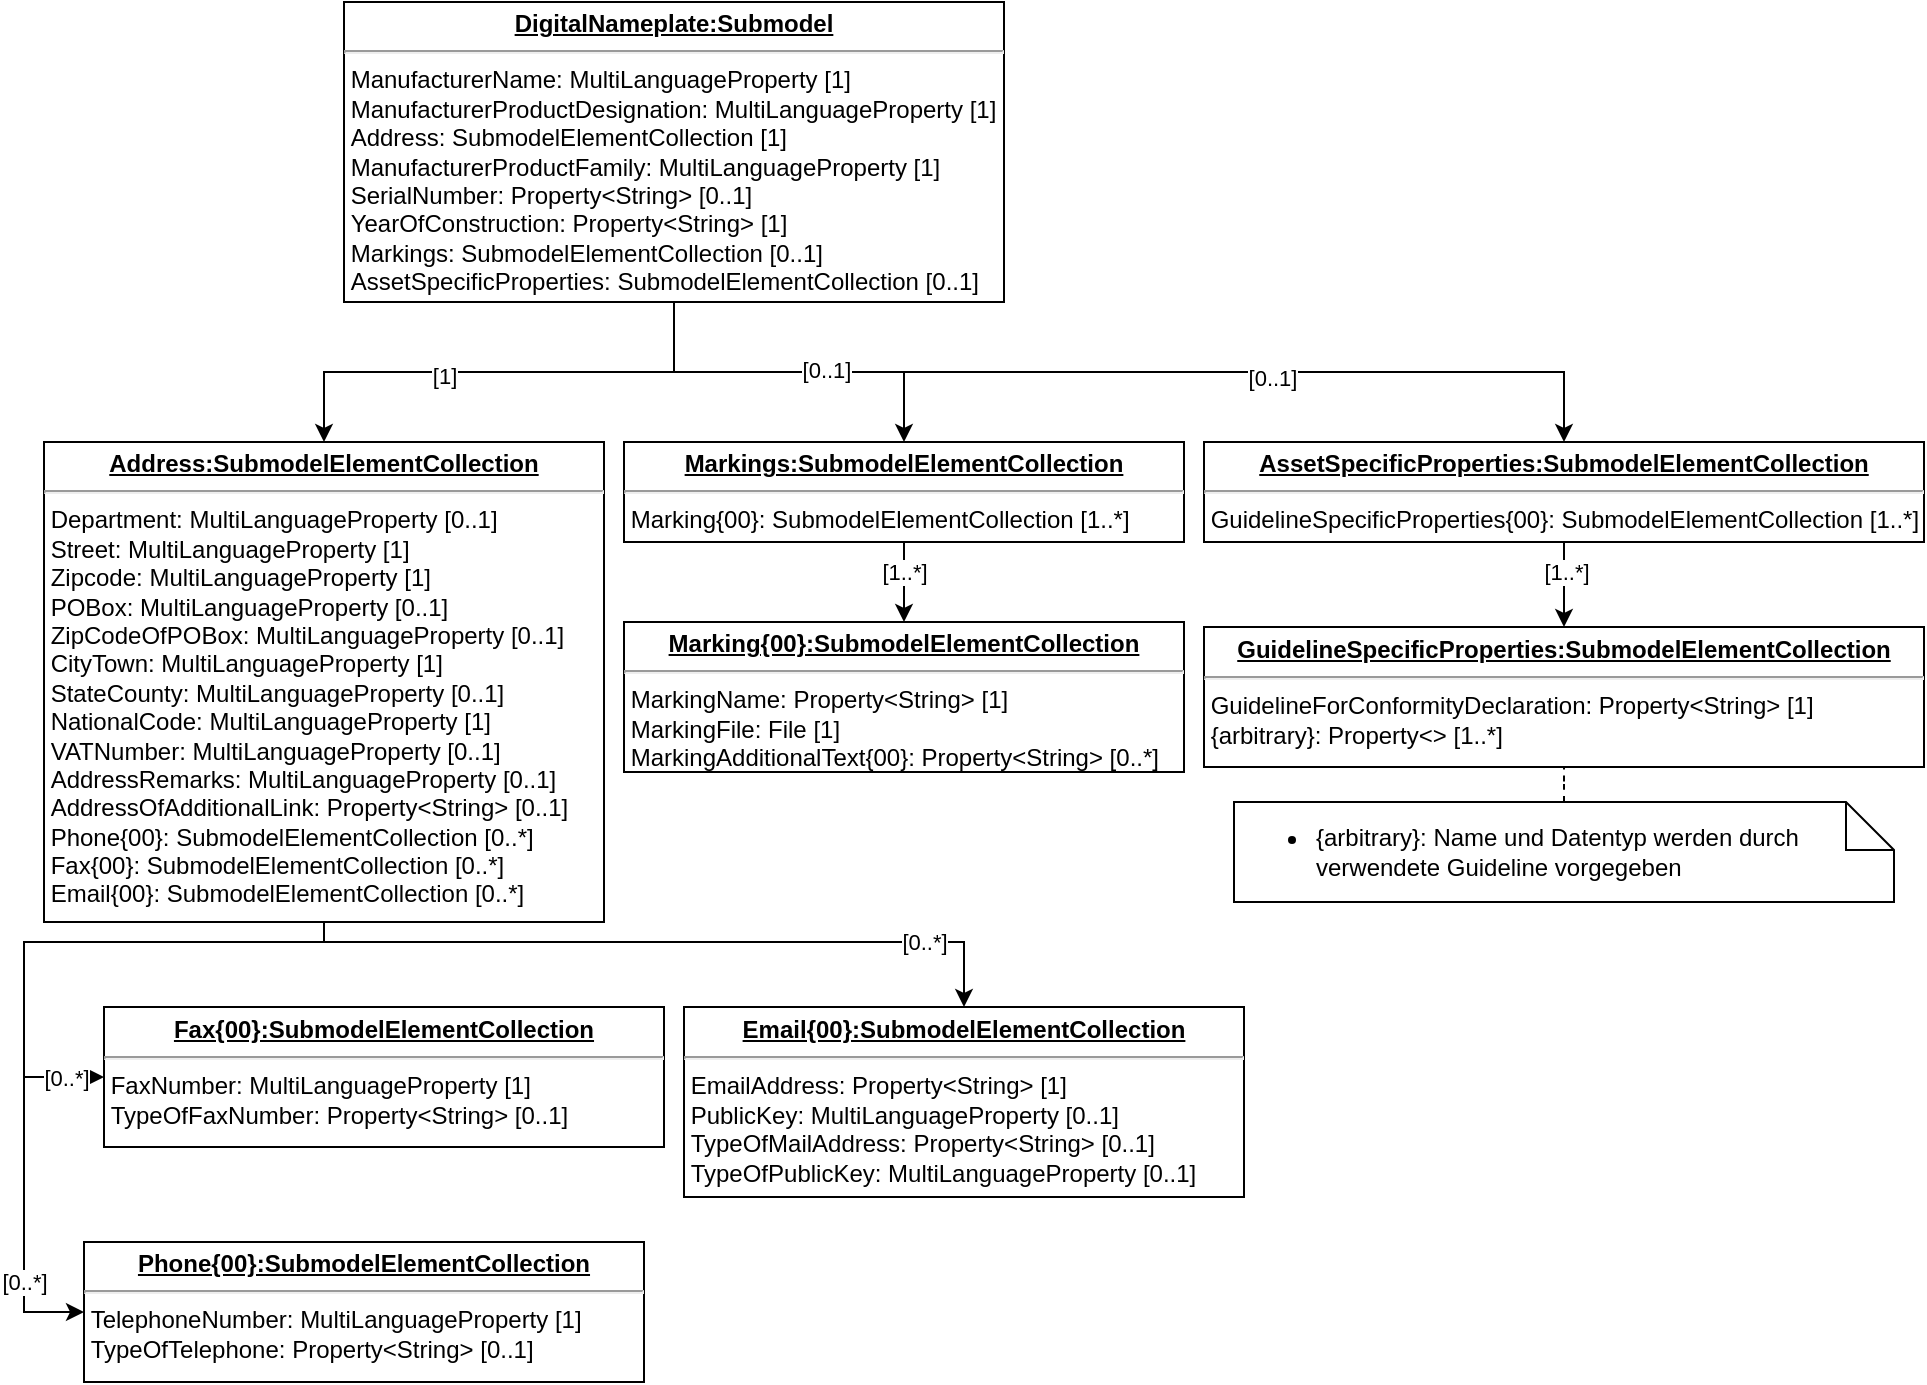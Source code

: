 <mxfile version="13.10.0" type="github">
  <diagram id="x3vYqnxOLieyiNonaGyk" name="Page-1">
    <mxGraphModel dx="1423" dy="673" grid="1" gridSize="10" guides="1" tooltips="1" connect="1" arrows="1" fold="1" page="1" pageScale="1" pageWidth="827" pageHeight="1169" math="0" shadow="0">
      <root>
        <mxCell id="0" />
        <mxCell id="1" parent="0" />
        <mxCell id="gtUXxfpkHl2aQ-wMRxCu-4" style="edgeStyle=orthogonalEdgeStyle;rounded=0;orthogonalLoop=1;jettySize=auto;html=1;exitX=0.5;exitY=1;exitDx=0;exitDy=0;" edge="1" parent="1" source="gtUXxfpkHl2aQ-wMRxCu-1" target="gtUXxfpkHl2aQ-wMRxCu-2">
          <mxGeometry relative="1" as="geometry" />
        </mxCell>
        <mxCell id="gtUXxfpkHl2aQ-wMRxCu-5" value="[1]" style="edgeLabel;html=1;align=center;verticalAlign=middle;resizable=0;points=[];" vertex="1" connectable="0" parent="gtUXxfpkHl2aQ-wMRxCu-4">
          <mxGeometry x="0.227" y="2" relative="1" as="geometry">
            <mxPoint as="offset" />
          </mxGeometry>
        </mxCell>
        <mxCell id="gtUXxfpkHl2aQ-wMRxCu-23" style="edgeStyle=orthogonalEdgeStyle;rounded=0;orthogonalLoop=1;jettySize=auto;html=1;exitX=0.5;exitY=1;exitDx=0;exitDy=0;" edge="1" parent="1" source="gtUXxfpkHl2aQ-wMRxCu-1" target="gtUXxfpkHl2aQ-wMRxCu-22">
          <mxGeometry relative="1" as="geometry" />
        </mxCell>
        <mxCell id="gtUXxfpkHl2aQ-wMRxCu-24" value="[0..1]" style="edgeLabel;html=1;align=center;verticalAlign=middle;resizable=0;points=[];" vertex="1" connectable="0" parent="gtUXxfpkHl2aQ-wMRxCu-23">
          <mxGeometry x="0.297" y="-3" relative="1" as="geometry">
            <mxPoint as="offset" />
          </mxGeometry>
        </mxCell>
        <mxCell id="gtUXxfpkHl2aQ-wMRxCu-1" value="&lt;p style=&quot;margin: 0px ; margin-top: 4px ; text-align: center ; text-decoration: underline&quot;&gt;&lt;b&gt;DigitalNameplate:Submodel&lt;/b&gt;&lt;/p&gt;&lt;hr&gt;&lt;div&gt;&amp;nbsp;ManufacturerName: MultiLanguageProperty [1]&lt;/div&gt;&lt;div&gt;&amp;nbsp;ManufacturerProductDesignation: MultiLanguageProperty [1]&lt;/div&gt;&lt;div&gt;&amp;nbsp;Address: SubmodelElementCollection [1]&lt;/div&gt;&lt;div&gt;&amp;nbsp;ManufacturerProductFamily: MultiLanguageProperty [1]&lt;/div&gt;&lt;div&gt;&amp;nbsp;SerialNumber: Property&amp;lt;String&amp;gt; [0..1]&lt;/div&gt;&lt;div&gt;&amp;nbsp;YearOfConstruction: Property&amp;lt;String&amp;gt; [1]&lt;/div&gt;&lt;div&gt;&amp;nbsp;Markings: SubmodelElementCollection [0..1]&lt;/div&gt;&lt;div&gt;&amp;nbsp;AssetSpecificProperties: SubmodelElementCollection [0..1]&lt;br&gt;&lt;/div&gt;" style="verticalAlign=top;align=left;overflow=fill;fontSize=12;fontFamily=Helvetica;html=1;" vertex="1" parent="1">
          <mxGeometry x="310" y="70" width="330" height="150" as="geometry" />
        </mxCell>
        <mxCell id="gtUXxfpkHl2aQ-wMRxCu-7" value="[0..*]" style="edgeStyle=orthogonalEdgeStyle;rounded=0;orthogonalLoop=1;jettySize=auto;html=1;exitX=0.5;exitY=1;exitDx=0;exitDy=0;entryX=0;entryY=0.5;entryDx=0;entryDy=0;" edge="1" parent="1" source="gtUXxfpkHl2aQ-wMRxCu-2" target="gtUXxfpkHl2aQ-wMRxCu-6">
          <mxGeometry x="0.76" relative="1" as="geometry">
            <Array as="points">
              <mxPoint x="300" y="540" />
              <mxPoint x="150" y="540" />
              <mxPoint x="150" y="725" />
            </Array>
            <mxPoint as="offset" />
          </mxGeometry>
        </mxCell>
        <mxCell id="gtUXxfpkHl2aQ-wMRxCu-13" style="edgeStyle=orthogonalEdgeStyle;rounded=0;orthogonalLoop=1;jettySize=auto;html=1;entryX=0.5;entryY=0;entryDx=0;entryDy=0;exitX=0.5;exitY=1;exitDx=0;exitDy=0;" edge="1" parent="1" source="gtUXxfpkHl2aQ-wMRxCu-2" target="gtUXxfpkHl2aQ-wMRxCu-12">
          <mxGeometry relative="1" as="geometry">
            <Array as="points">
              <mxPoint x="300" y="540" />
              <mxPoint x="620" y="540" />
            </Array>
          </mxGeometry>
        </mxCell>
        <mxCell id="gtUXxfpkHl2aQ-wMRxCu-14" value="[0..*]" style="edgeLabel;html=1;align=center;verticalAlign=middle;resizable=0;points=[];" vertex="1" connectable="0" parent="gtUXxfpkHl2aQ-wMRxCu-13">
          <mxGeometry x="0.726" y="2" relative="1" as="geometry">
            <mxPoint x="-3.33" y="2" as="offset" />
          </mxGeometry>
        </mxCell>
        <mxCell id="gtUXxfpkHl2aQ-wMRxCu-16" style="edgeStyle=orthogonalEdgeStyle;rounded=0;orthogonalLoop=1;jettySize=auto;html=1;exitX=0.5;exitY=1;exitDx=0;exitDy=0;" edge="1" parent="1" source="gtUXxfpkHl2aQ-wMRxCu-1" target="gtUXxfpkHl2aQ-wMRxCu-15">
          <mxGeometry relative="1" as="geometry" />
        </mxCell>
        <mxCell id="gtUXxfpkHl2aQ-wMRxCu-18" value="[0..1]" style="edgeLabel;html=1;align=center;verticalAlign=middle;resizable=0;points=[];" vertex="1" connectable="0" parent="gtUXxfpkHl2aQ-wMRxCu-16">
          <mxGeometry x="0.2" y="1" relative="1" as="geometry">
            <mxPoint as="offset" />
          </mxGeometry>
        </mxCell>
        <mxCell id="gtUXxfpkHl2aQ-wMRxCu-2" value="&lt;p style=&quot;margin: 0px ; margin-top: 4px ; text-align: center ; text-decoration: underline&quot;&gt;&lt;b&gt;Address:SubmodelElementCollection&lt;/b&gt;&lt;/p&gt;&lt;hr&gt;&lt;div&gt;&amp;nbsp;Department: MultiLanguageProperty [0..1]&lt;/div&gt;&lt;div&gt;&amp;nbsp;Street: MultiLanguageProperty [1]&lt;/div&gt;&lt;div&gt;&amp;nbsp;Zipcode: MultiLanguageProperty [1]&lt;/div&gt;&lt;div&gt;&amp;nbsp;POBox: MultiLanguageProperty [0..1]&lt;/div&gt;&lt;div&gt;&amp;nbsp;ZipCodeOfPOBox: MultiLanguageProperty [0..1]&lt;/div&gt;&lt;div&gt;&amp;nbsp;CityTown: MultiLanguageProperty [1]&lt;/div&gt;&lt;div&gt;&amp;nbsp;StateCounty: MultiLanguageProperty [0..1]&lt;/div&gt;&lt;div&gt;&amp;nbsp;NationalCode: MultiLanguageProperty [1]&lt;/div&gt;&lt;div&gt;&amp;nbsp;VATNumber: MultiLanguageProperty [0..1]&lt;/div&gt;&lt;div&gt;&amp;nbsp;AddressRemarks: MultiLanguageProperty [0..1]&lt;/div&gt;&lt;div&gt;&amp;nbsp;AddressOfAdditionalLink: Property&amp;lt;String&amp;gt; [0..1]&lt;/div&gt;&lt;div&gt;&amp;nbsp;Phone{00}: SubmodelElementCollection [0..*]&lt;/div&gt;&lt;div&gt;&amp;nbsp;Fax{00}: SubmodelElementCollection [0..*]&lt;/div&gt;&lt;div&gt;&amp;nbsp;Email{00}: SubmodelElementCollection [0..*]&lt;br&gt;&lt;/div&gt;" style="verticalAlign=top;align=left;overflow=fill;fontSize=12;fontFamily=Helvetica;html=1;" vertex="1" parent="1">
          <mxGeometry x="160" y="290" width="280" height="240" as="geometry" />
        </mxCell>
        <mxCell id="gtUXxfpkHl2aQ-wMRxCu-6" value="&lt;p style=&quot;margin: 0px ; margin-top: 4px ; text-align: center ; text-decoration: underline&quot;&gt;&lt;b&gt;Phone{00}:SubmodelElementCollection&lt;/b&gt;&lt;/p&gt;&lt;hr&gt;&lt;div&gt;&amp;nbsp;TelephoneNumber: MultiLanguageProperty [1]&lt;/div&gt;&lt;div&gt;&amp;nbsp;TypeOfTelephone: Property&amp;lt;String&amp;gt; [0..1]&lt;br&gt;&lt;/div&gt;" style="verticalAlign=top;align=left;overflow=fill;fontSize=12;fontFamily=Helvetica;html=1;" vertex="1" parent="1">
          <mxGeometry x="180" y="690" width="280" height="70" as="geometry" />
        </mxCell>
        <mxCell id="gtUXxfpkHl2aQ-wMRxCu-12" value="&lt;p style=&quot;margin: 0px ; margin-top: 4px ; text-align: center ; text-decoration: underline&quot;&gt;&lt;b&gt;Email{00}:SubmodelElementCollection&lt;/b&gt;&lt;/p&gt;&lt;hr&gt;&lt;div&gt;&amp;nbsp;EmailAddress: Property&amp;lt;String&amp;gt; [1]&lt;/div&gt;&lt;div&gt;&amp;nbsp;PublicKey: MultiLanguageProperty [0..1]&lt;/div&gt;&lt;div&gt;&amp;nbsp;TypeOfMailAddress: Property&amp;lt;String&amp;gt; [0..1]&lt;/div&gt;&lt;div&gt;&amp;nbsp;TypeOfPublicKey: MultiLanguageProperty [0..1]&lt;br&gt;&lt;/div&gt;" style="verticalAlign=top;align=left;overflow=fill;fontSize=12;fontFamily=Helvetica;html=1;" vertex="1" parent="1">
          <mxGeometry x="480" y="572.5" width="280" height="95" as="geometry" />
        </mxCell>
        <mxCell id="gtUXxfpkHl2aQ-wMRxCu-20" style="edgeStyle=orthogonalEdgeStyle;rounded=0;orthogonalLoop=1;jettySize=auto;html=1;exitX=0.5;exitY=1;exitDx=0;exitDy=0;" edge="1" parent="1" source="gtUXxfpkHl2aQ-wMRxCu-15" target="gtUXxfpkHl2aQ-wMRxCu-19">
          <mxGeometry relative="1" as="geometry" />
        </mxCell>
        <mxCell id="gtUXxfpkHl2aQ-wMRxCu-21" value="[1..*]" style="edgeLabel;html=1;align=center;verticalAlign=middle;resizable=0;points=[];" vertex="1" connectable="0" parent="gtUXxfpkHl2aQ-wMRxCu-20">
          <mxGeometry x="-0.275" relative="1" as="geometry">
            <mxPoint as="offset" />
          </mxGeometry>
        </mxCell>
        <mxCell id="gtUXxfpkHl2aQ-wMRxCu-15" value="&lt;p style=&quot;margin: 0px ; margin-top: 4px ; text-align: center ; text-decoration: underline&quot;&gt;&lt;b&gt;Markings:SubmodelElementCollection&lt;/b&gt;&lt;/p&gt;&lt;hr&gt;&lt;div&gt;&amp;nbsp;Marking{00}: SubmodelElementCollection [1..*]&lt;br&gt;&lt;/div&gt;" style="verticalAlign=top;align=left;overflow=fill;fontSize=12;fontFamily=Helvetica;html=1;" vertex="1" parent="1">
          <mxGeometry x="450" y="290" width="280" height="50" as="geometry" />
        </mxCell>
        <mxCell id="gtUXxfpkHl2aQ-wMRxCu-19" value="&lt;p style=&quot;margin: 0px ; margin-top: 4px ; text-align: center ; text-decoration: underline&quot;&gt;&lt;b&gt;Marking{00}:SubmodelElementCollection&lt;/b&gt;&lt;/p&gt;&lt;hr&gt;&lt;div&gt;&amp;nbsp;MarkingName: Property&amp;lt;String&amp;gt; [1]&lt;/div&gt;&lt;div&gt;&amp;nbsp;MarkingFile: File [1]&lt;/div&gt;&lt;div&gt;&amp;nbsp;MarkingAdditionalText{00}: Property&amp;lt;String&amp;gt; [0..*]&lt;br&gt;&lt;/div&gt;" style="verticalAlign=top;align=left;overflow=fill;fontSize=12;fontFamily=Helvetica;html=1;" vertex="1" parent="1">
          <mxGeometry x="450" y="380" width="280" height="75" as="geometry" />
        </mxCell>
        <mxCell id="gtUXxfpkHl2aQ-wMRxCu-26" value="" style="edgeStyle=orthogonalEdgeStyle;rounded=0;orthogonalLoop=1;jettySize=auto;html=1;" edge="1" parent="1" source="gtUXxfpkHl2aQ-wMRxCu-22" target="gtUXxfpkHl2aQ-wMRxCu-25">
          <mxGeometry relative="1" as="geometry" />
        </mxCell>
        <mxCell id="gtUXxfpkHl2aQ-wMRxCu-27" value="[1..*]" style="edgeLabel;html=1;align=center;verticalAlign=middle;resizable=0;points=[];" vertex="1" connectable="0" parent="gtUXxfpkHl2aQ-wMRxCu-26">
          <mxGeometry x="-0.3" y="1" relative="1" as="geometry">
            <mxPoint as="offset" />
          </mxGeometry>
        </mxCell>
        <mxCell id="gtUXxfpkHl2aQ-wMRxCu-22" value="&lt;p style=&quot;margin: 0px ; margin-top: 4px ; text-align: center ; text-decoration: underline&quot;&gt;&lt;b&gt;AssetSpecificProperties:SubmodelElementCollection&lt;/b&gt;&lt;/p&gt;&lt;hr&gt;&amp;nbsp;GuidelineSpecificProperties{00}: SubmodelElementCollection [1..*]" style="verticalAlign=top;align=left;overflow=fill;fontSize=12;fontFamily=Helvetica;html=1;" vertex="1" parent="1">
          <mxGeometry x="740" y="290" width="360" height="50" as="geometry" />
        </mxCell>
        <mxCell id="gtUXxfpkHl2aQ-wMRxCu-25" value="&lt;p style=&quot;margin: 0px ; margin-top: 4px ; text-align: center ; text-decoration: underline&quot;&gt;&lt;b&gt;GuidelineSpecificProperties:SubmodelElementCollection&lt;/b&gt;&lt;/p&gt;&lt;hr&gt;&lt;div&gt;&amp;nbsp;GuidelineForConformityDeclaration: Property&amp;lt;String&amp;gt; [1]&lt;/div&gt;&lt;div&gt;&amp;nbsp;{arbitrary}: Property&amp;lt;&amp;gt; [1..*]&lt;br&gt;&lt;/div&gt;" style="verticalAlign=top;align=left;overflow=fill;fontSize=12;fontFamily=Helvetica;html=1;" vertex="1" parent="1">
          <mxGeometry x="740" y="382.5" width="360" height="70" as="geometry" />
        </mxCell>
        <mxCell id="gtUXxfpkHl2aQ-wMRxCu-28" value="&lt;div align=&quot;left&quot;&gt;&lt;ul&gt;&lt;li&gt;{arbitrary}: Name und Datentyp werden durch verwendete Guideline vorgegeben&lt;br&gt;&lt;/li&gt;&lt;/ul&gt;&lt;/div&gt;" style="shape=note;size=24;whiteSpace=wrap;html=1;" vertex="1" parent="1">
          <mxGeometry x="755" y="470" width="330" height="50" as="geometry" />
        </mxCell>
        <mxCell id="gtUXxfpkHl2aQ-wMRxCu-29" value="" style="endArrow=none;dashed=1;html=1;edgeStyle=orthogonalEdgeStyle;" edge="1" parent="1" source="gtUXxfpkHl2aQ-wMRxCu-28" target="gtUXxfpkHl2aQ-wMRxCu-25">
          <mxGeometry width="50" height="50" relative="1" as="geometry">
            <mxPoint x="700" y="390" as="sourcePoint" />
            <mxPoint x="765" y="360" as="targetPoint" />
          </mxGeometry>
        </mxCell>
        <mxCell id="gtUXxfpkHl2aQ-wMRxCu-8" value="&lt;p style=&quot;margin: 0px ; margin-top: 4px ; text-align: center ; text-decoration: underline&quot;&gt;&lt;b&gt;Fax{00}:SubmodelElementCollection&lt;/b&gt;&lt;/p&gt;&lt;hr&gt;&lt;div&gt;&amp;nbsp;FaxNumber: MultiLanguageProperty [1]&lt;/div&gt;&lt;div&gt;&amp;nbsp;TypeOfFaxNumber: Property&amp;lt;String&amp;gt; [0..1]&lt;br&gt;&lt;/div&gt;" style="verticalAlign=top;align=left;overflow=fill;fontSize=12;fontFamily=Helvetica;html=1;" vertex="1" parent="1">
          <mxGeometry x="190" y="572.5" width="280" height="70" as="geometry" />
        </mxCell>
        <mxCell id="gtUXxfpkHl2aQ-wMRxCu-30" style="edgeStyle=orthogonalEdgeStyle;rounded=0;orthogonalLoop=1;jettySize=auto;html=1;exitX=0.5;exitY=1;exitDx=0;exitDy=0;entryX=0;entryY=0.5;entryDx=0;entryDy=0;" edge="1" parent="1" source="gtUXxfpkHl2aQ-wMRxCu-2" target="gtUXxfpkHl2aQ-wMRxCu-8">
          <mxGeometry relative="1" as="geometry">
            <mxPoint x="300" y="530" as="sourcePoint" />
            <mxPoint x="650" y="730" as="targetPoint" />
            <Array as="points">
              <mxPoint x="300" y="540" />
              <mxPoint x="150" y="540" />
              <mxPoint x="150" y="608" />
            </Array>
          </mxGeometry>
        </mxCell>
        <mxCell id="gtUXxfpkHl2aQ-wMRxCu-31" value="[0..*]" style="edgeLabel;html=1;align=center;verticalAlign=middle;resizable=0;points=[];" vertex="1" connectable="0" parent="gtUXxfpkHl2aQ-wMRxCu-30">
          <mxGeometry x="0.726" y="2" relative="1" as="geometry">
            <mxPoint x="17.5" y="2" as="offset" />
          </mxGeometry>
        </mxCell>
      </root>
    </mxGraphModel>
  </diagram>
</mxfile>
